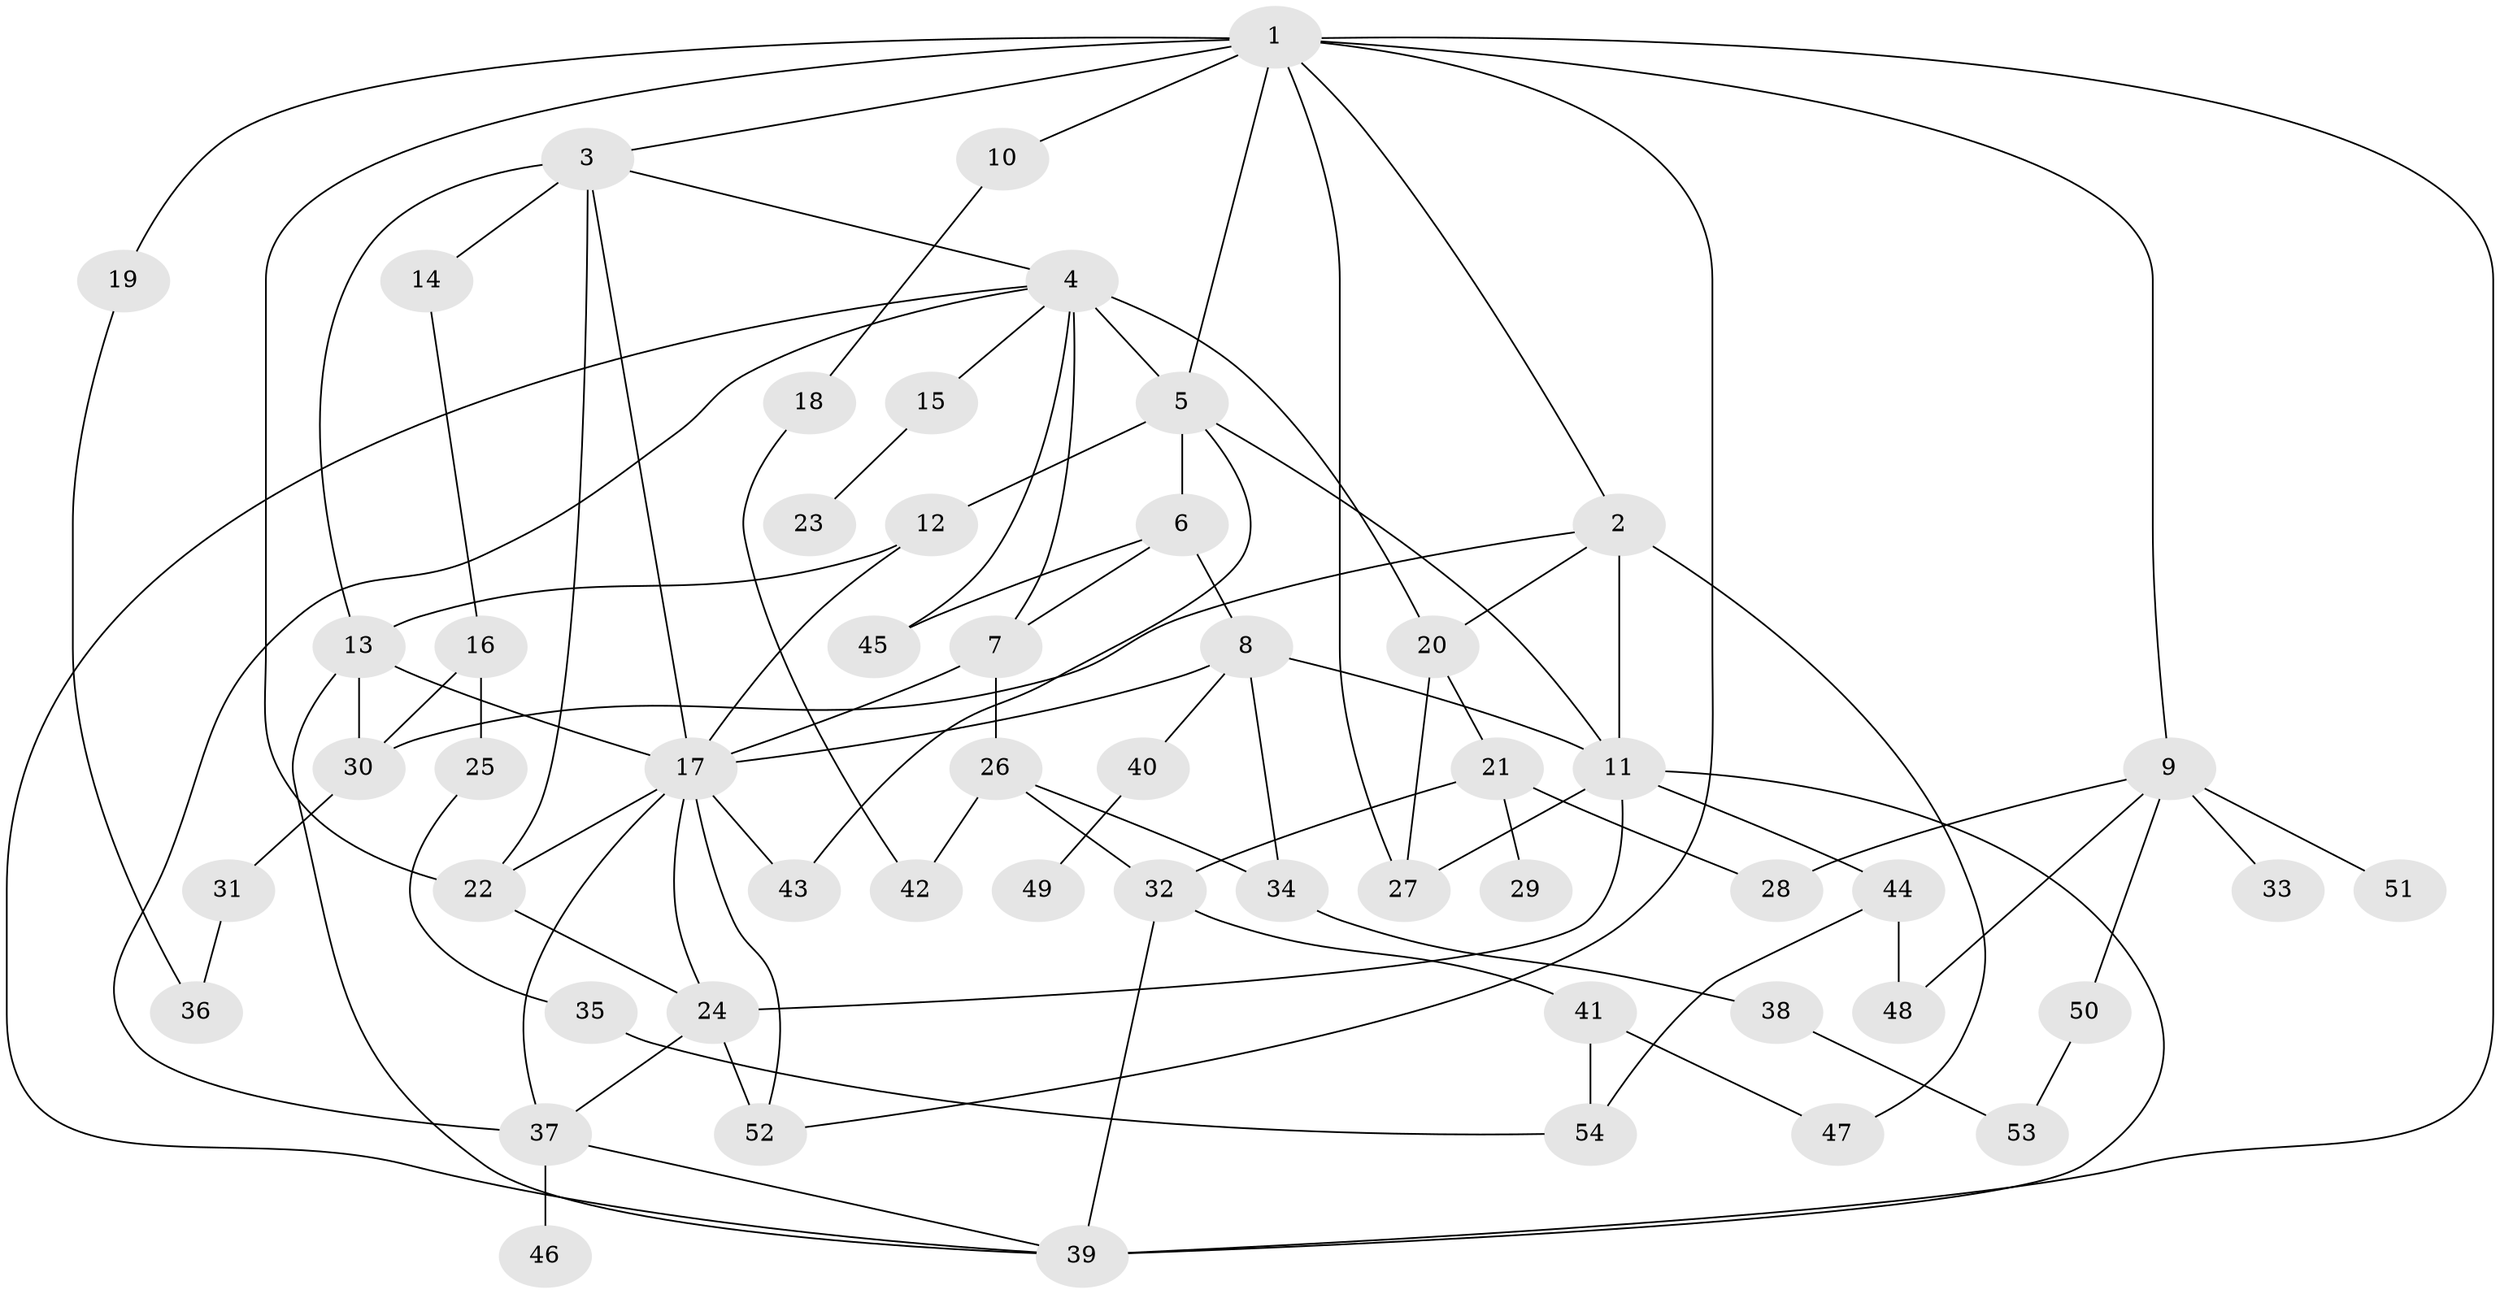 // original degree distribution, {9: 0.009345794392523364, 6: 0.028037383177570093, 3: 0.2336448598130841, 7: 0.037383177570093455, 5: 0.06542056074766354, 4: 0.102803738317757, 2: 0.35514018691588783, 8: 0.009345794392523364, 1: 0.1588785046728972}
// Generated by graph-tools (version 1.1) at 2025/34/03/09/25 02:34:04]
// undirected, 54 vertices, 92 edges
graph export_dot {
graph [start="1"]
  node [color=gray90,style=filled];
  1;
  2;
  3;
  4;
  5;
  6;
  7;
  8;
  9;
  10;
  11;
  12;
  13;
  14;
  15;
  16;
  17;
  18;
  19;
  20;
  21;
  22;
  23;
  24;
  25;
  26;
  27;
  28;
  29;
  30;
  31;
  32;
  33;
  34;
  35;
  36;
  37;
  38;
  39;
  40;
  41;
  42;
  43;
  44;
  45;
  46;
  47;
  48;
  49;
  50;
  51;
  52;
  53;
  54;
  1 -- 2 [weight=1.0];
  1 -- 3 [weight=1.0];
  1 -- 5 [weight=1.0];
  1 -- 9 [weight=1.0];
  1 -- 10 [weight=1.0];
  1 -- 19 [weight=1.0];
  1 -- 22 [weight=1.0];
  1 -- 27 [weight=1.0];
  1 -- 39 [weight=1.0];
  1 -- 52 [weight=1.0];
  2 -- 11 [weight=1.0];
  2 -- 20 [weight=2.0];
  2 -- 30 [weight=1.0];
  2 -- 47 [weight=1.0];
  3 -- 4 [weight=1.0];
  3 -- 13 [weight=1.0];
  3 -- 14 [weight=1.0];
  3 -- 17 [weight=2.0];
  3 -- 22 [weight=1.0];
  4 -- 5 [weight=1.0];
  4 -- 7 [weight=3.0];
  4 -- 15 [weight=1.0];
  4 -- 20 [weight=1.0];
  4 -- 37 [weight=1.0];
  4 -- 39 [weight=1.0];
  4 -- 45 [weight=1.0];
  5 -- 6 [weight=1.0];
  5 -- 11 [weight=1.0];
  5 -- 12 [weight=2.0];
  5 -- 43 [weight=1.0];
  6 -- 7 [weight=1.0];
  6 -- 8 [weight=1.0];
  6 -- 45 [weight=1.0];
  7 -- 17 [weight=1.0];
  7 -- 26 [weight=3.0];
  8 -- 11 [weight=1.0];
  8 -- 17 [weight=1.0];
  8 -- 34 [weight=1.0];
  8 -- 40 [weight=1.0];
  9 -- 28 [weight=1.0];
  9 -- 33 [weight=1.0];
  9 -- 48 [weight=1.0];
  9 -- 50 [weight=1.0];
  9 -- 51 [weight=1.0];
  10 -- 18 [weight=1.0];
  11 -- 24 [weight=1.0];
  11 -- 27 [weight=1.0];
  11 -- 39 [weight=1.0];
  11 -- 44 [weight=1.0];
  12 -- 13 [weight=1.0];
  12 -- 17 [weight=2.0];
  13 -- 17 [weight=1.0];
  13 -- 30 [weight=1.0];
  13 -- 39 [weight=1.0];
  14 -- 16 [weight=1.0];
  15 -- 23 [weight=1.0];
  16 -- 25 [weight=1.0];
  16 -- 30 [weight=1.0];
  17 -- 22 [weight=1.0];
  17 -- 24 [weight=1.0];
  17 -- 37 [weight=1.0];
  17 -- 43 [weight=1.0];
  17 -- 52 [weight=1.0];
  18 -- 42 [weight=1.0];
  19 -- 36 [weight=1.0];
  20 -- 21 [weight=1.0];
  20 -- 27 [weight=1.0];
  21 -- 28 [weight=1.0];
  21 -- 29 [weight=1.0];
  21 -- 32 [weight=1.0];
  22 -- 24 [weight=1.0];
  24 -- 37 [weight=1.0];
  24 -- 52 [weight=2.0];
  25 -- 35 [weight=1.0];
  26 -- 32 [weight=1.0];
  26 -- 34 [weight=1.0];
  26 -- 42 [weight=1.0];
  30 -- 31 [weight=2.0];
  31 -- 36 [weight=1.0];
  32 -- 39 [weight=1.0];
  32 -- 41 [weight=1.0];
  34 -- 38 [weight=1.0];
  35 -- 54 [weight=1.0];
  37 -- 39 [weight=1.0];
  37 -- 46 [weight=1.0];
  38 -- 53 [weight=1.0];
  40 -- 49 [weight=1.0];
  41 -- 47 [weight=1.0];
  41 -- 54 [weight=1.0];
  44 -- 48 [weight=1.0];
  44 -- 54 [weight=1.0];
  50 -- 53 [weight=1.0];
}
